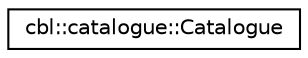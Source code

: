 digraph "Graphical Class Hierarchy"
{
  edge [fontname="Helvetica",fontsize="10",labelfontname="Helvetica",labelfontsize="10"];
  node [fontname="Helvetica",fontsize="10",shape=record];
  rankdir="LR";
  Node0 [label="cbl::catalogue::Catalogue",height=0.2,width=0.4,color="black", fillcolor="white", style="filled",URL="$d2/d58/classcbl_1_1catalogue_1_1Catalogue.html",tooltip="The class Catalogue. "];
}

